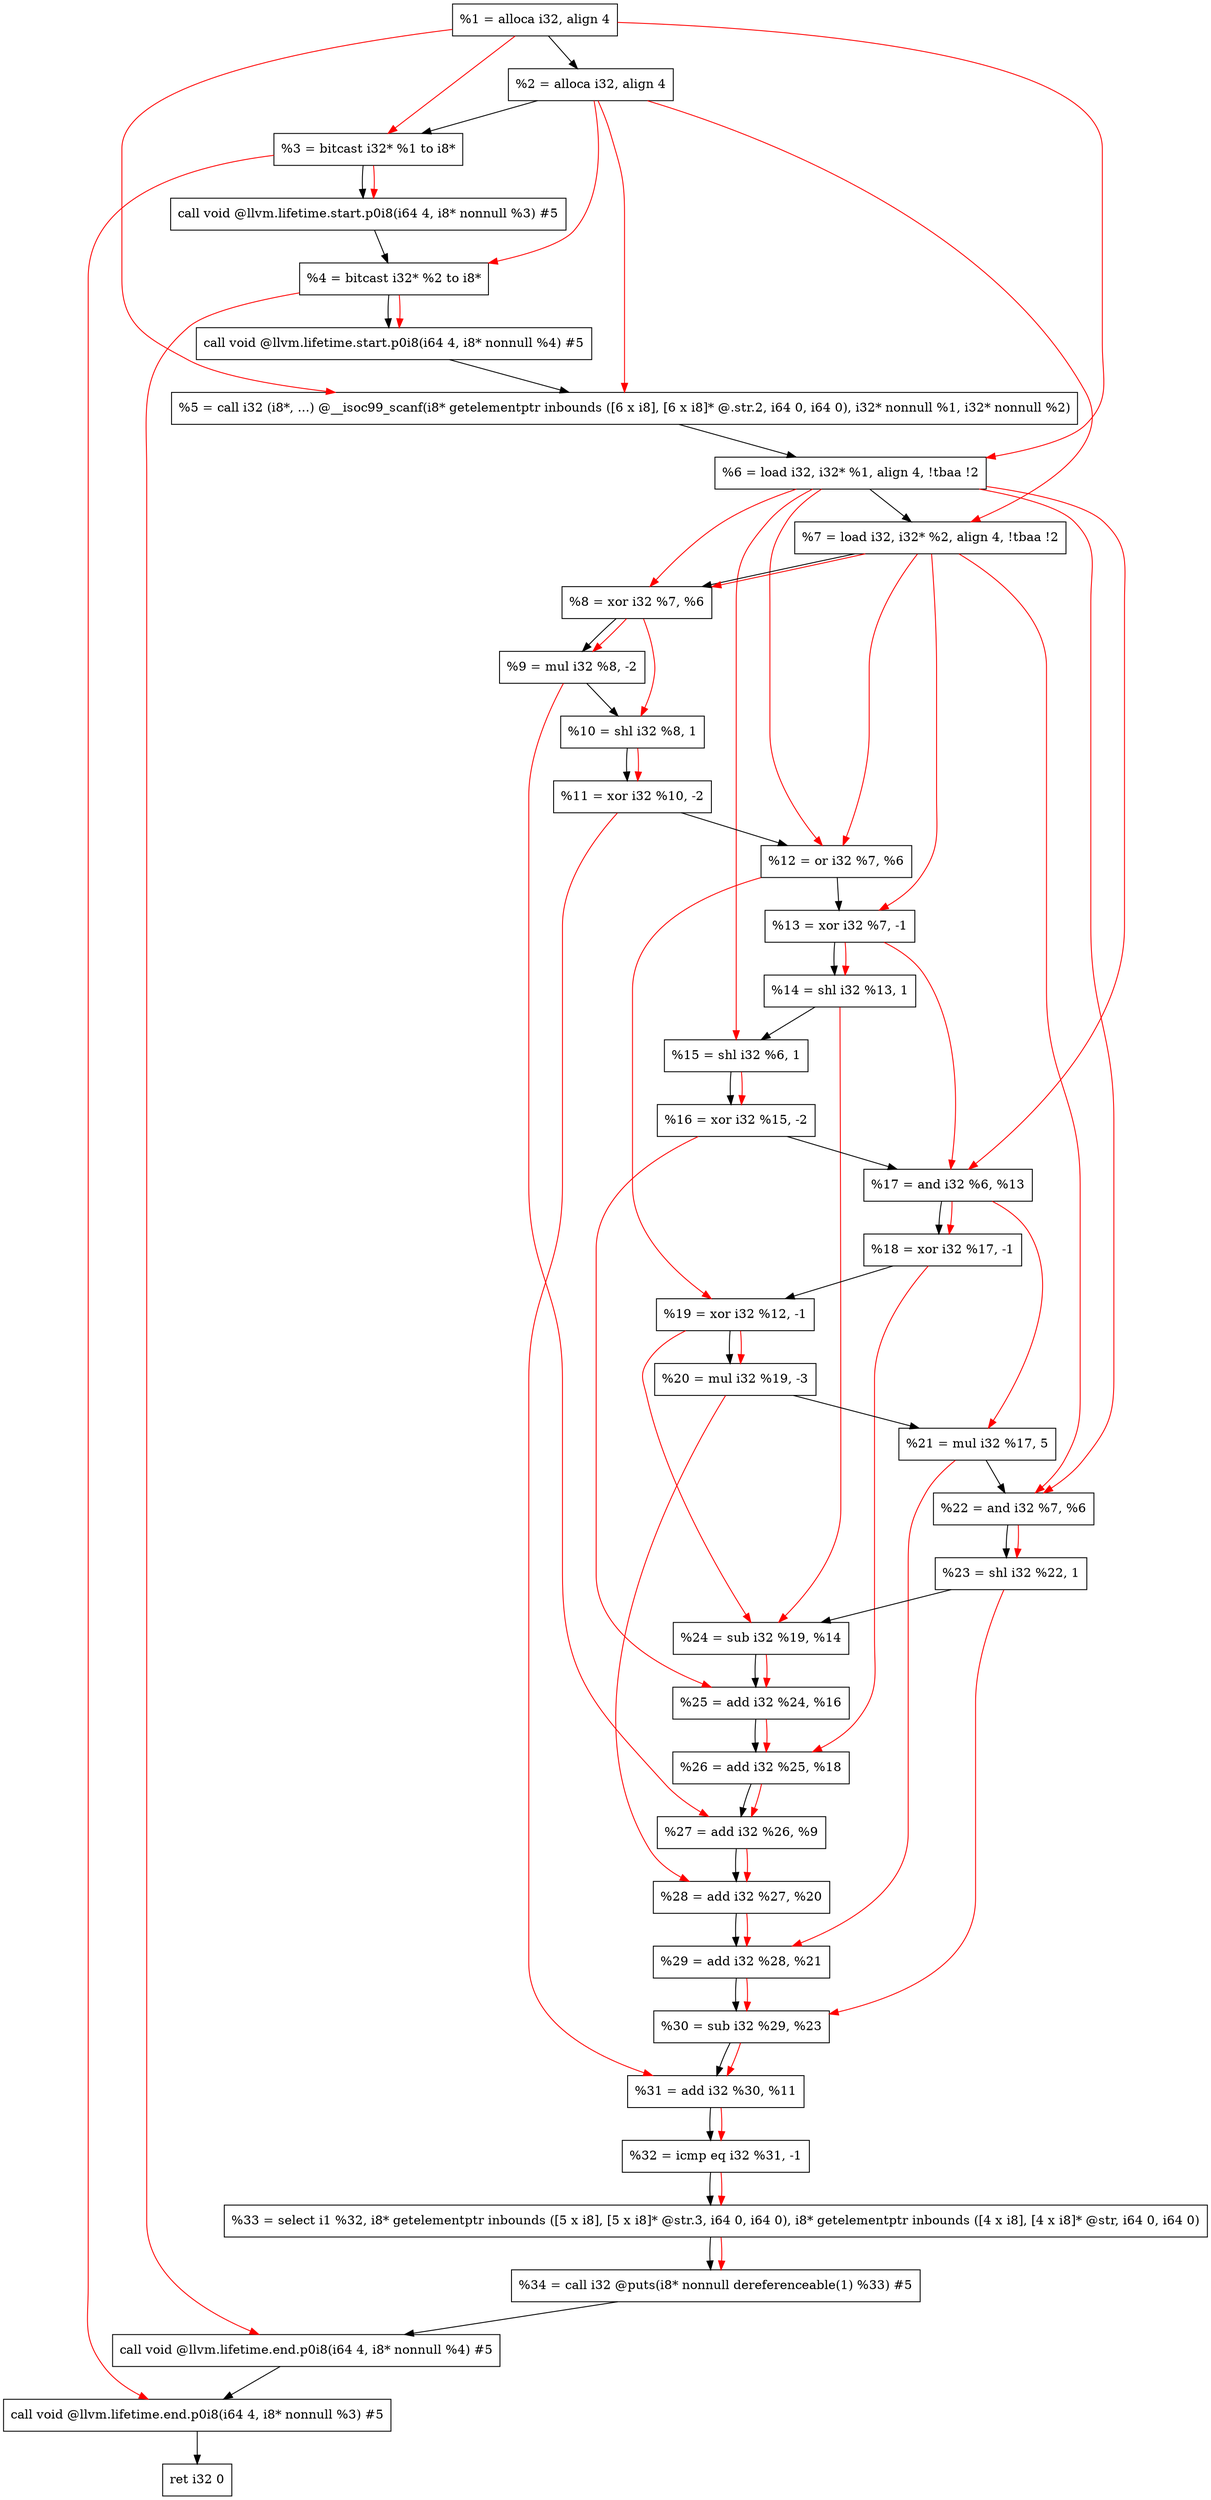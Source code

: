 digraph "DFG for'main' function" {
	Node0x6b1dc8[shape=record, label="  %1 = alloca i32, align 4"];
	Node0x6b1e48[shape=record, label="  %2 = alloca i32, align 4"];
	Node0x6b1ed8[shape=record, label="  %3 = bitcast i32* %1 to i8*"];
	Node0x6b2338[shape=record, label="  call void @llvm.lifetime.start.p0i8(i64 4, i8* nonnull %3) #5"];
	Node0x6b2418[shape=record, label="  %4 = bitcast i32* %2 to i8*"];
	Node0x6b2538[shape=record, label="  call void @llvm.lifetime.start.p0i8(i64 4, i8* nonnull %4) #5"];
	Node0x6b2770[shape=record, label="  %5 = call i32 (i8*, ...) @__isoc99_scanf(i8* getelementptr inbounds ([6 x i8], [6 x i8]* @.str.2, i64 0, i64 0), i32* nonnull %1, i32* nonnull %2)"];
	Node0x6b2828[shape=record, label="  %6 = load i32, i32* %1, align 4, !tbaa !2"];
	Node0x6b3798[shape=record, label="  %7 = load i32, i32* %2, align 4, !tbaa !2"];
	Node0x6b3e20[shape=record, label="  %8 = xor i32 %7, %6"];
	Node0x6b3e90[shape=record, label="  %9 = mul i32 %8, -2"];
	Node0x6b3f00[shape=record, label="  %10 = shl i32 %8, 1"];
	Node0x6b3f70[shape=record, label="  %11 = xor i32 %10, -2"];
	Node0x6b3fe0[shape=record, label="  %12 = or i32 %7, %6"];
	Node0x6b4050[shape=record, label="  %13 = xor i32 %7, -1"];
	Node0x6b40c0[shape=record, label="  %14 = shl i32 %13, 1"];
	Node0x6b4130[shape=record, label="  %15 = shl i32 %6, 1"];
	Node0x6b41a0[shape=record, label="  %16 = xor i32 %15, -2"];
	Node0x6b4210[shape=record, label="  %17 = and i32 %6, %13"];
	Node0x6b4280[shape=record, label="  %18 = xor i32 %17, -1"];
	Node0x6b42f0[shape=record, label="  %19 = xor i32 %12, -1"];
	Node0x6b4360[shape=record, label="  %20 = mul i32 %19, -3"];
	Node0x6b43d0[shape=record, label="  %21 = mul i32 %17, 5"];
	Node0x6b4440[shape=record, label="  %22 = and i32 %7, %6"];
	Node0x6b44b0[shape=record, label="  %23 = shl i32 %22, 1"];
	Node0x6b4520[shape=record, label="  %24 = sub i32 %19, %14"];
	Node0x6b4590[shape=record, label="  %25 = add i32 %24, %16"];
	Node0x6b4600[shape=record, label="  %26 = add i32 %25, %18"];
	Node0x6b4670[shape=record, label="  %27 = add i32 %26, %9"];
	Node0x6b46e0[shape=record, label="  %28 = add i32 %27, %20"];
	Node0x6b4750[shape=record, label="  %29 = add i32 %28, %21"];
	Node0x6b47c0[shape=record, label="  %30 = sub i32 %29, %23"];
	Node0x6b4830[shape=record, label="  %31 = add i32 %30, %11"];
	Node0x6b48a0[shape=record, label="  %32 = icmp eq i32 %31, -1"];
	Node0x6529d8[shape=record, label="  %33 = select i1 %32, i8* getelementptr inbounds ([5 x i8], [5 x i8]* @str.3, i64 0, i64 0), i8* getelementptr inbounds ([4 x i8], [4 x i8]* @str, i64 0, i64 0)"];
	Node0x6b4b40[shape=record, label="  %34 = call i32 @puts(i8* nonnull dereferenceable(1) %33) #5"];
	Node0x6b4d98[shape=record, label="  call void @llvm.lifetime.end.p0i8(i64 4, i8* nonnull %4) #5"];
	Node0x6b4ef8[shape=record, label="  call void @llvm.lifetime.end.p0i8(i64 4, i8* nonnull %3) #5"];
	Node0x6b4fb8[shape=record, label="  ret i32 0"];
	Node0x6b1dc8 -> Node0x6b1e48;
	Node0x6b1e48 -> Node0x6b1ed8;
	Node0x6b1ed8 -> Node0x6b2338;
	Node0x6b2338 -> Node0x6b2418;
	Node0x6b2418 -> Node0x6b2538;
	Node0x6b2538 -> Node0x6b2770;
	Node0x6b2770 -> Node0x6b2828;
	Node0x6b2828 -> Node0x6b3798;
	Node0x6b3798 -> Node0x6b3e20;
	Node0x6b3e20 -> Node0x6b3e90;
	Node0x6b3e90 -> Node0x6b3f00;
	Node0x6b3f00 -> Node0x6b3f70;
	Node0x6b3f70 -> Node0x6b3fe0;
	Node0x6b3fe0 -> Node0x6b4050;
	Node0x6b4050 -> Node0x6b40c0;
	Node0x6b40c0 -> Node0x6b4130;
	Node0x6b4130 -> Node0x6b41a0;
	Node0x6b41a0 -> Node0x6b4210;
	Node0x6b4210 -> Node0x6b4280;
	Node0x6b4280 -> Node0x6b42f0;
	Node0x6b42f0 -> Node0x6b4360;
	Node0x6b4360 -> Node0x6b43d0;
	Node0x6b43d0 -> Node0x6b4440;
	Node0x6b4440 -> Node0x6b44b0;
	Node0x6b44b0 -> Node0x6b4520;
	Node0x6b4520 -> Node0x6b4590;
	Node0x6b4590 -> Node0x6b4600;
	Node0x6b4600 -> Node0x6b4670;
	Node0x6b4670 -> Node0x6b46e0;
	Node0x6b46e0 -> Node0x6b4750;
	Node0x6b4750 -> Node0x6b47c0;
	Node0x6b47c0 -> Node0x6b4830;
	Node0x6b4830 -> Node0x6b48a0;
	Node0x6b48a0 -> Node0x6529d8;
	Node0x6529d8 -> Node0x6b4b40;
	Node0x6b4b40 -> Node0x6b4d98;
	Node0x6b4d98 -> Node0x6b4ef8;
	Node0x6b4ef8 -> Node0x6b4fb8;
edge [color=red]
	Node0x6b1dc8 -> Node0x6b1ed8;
	Node0x6b1ed8 -> Node0x6b2338;
	Node0x6b1e48 -> Node0x6b2418;
	Node0x6b2418 -> Node0x6b2538;
	Node0x6b1dc8 -> Node0x6b2770;
	Node0x6b1e48 -> Node0x6b2770;
	Node0x6b1dc8 -> Node0x6b2828;
	Node0x6b1e48 -> Node0x6b3798;
	Node0x6b3798 -> Node0x6b3e20;
	Node0x6b2828 -> Node0x6b3e20;
	Node0x6b3e20 -> Node0x6b3e90;
	Node0x6b3e20 -> Node0x6b3f00;
	Node0x6b3f00 -> Node0x6b3f70;
	Node0x6b3798 -> Node0x6b3fe0;
	Node0x6b2828 -> Node0x6b3fe0;
	Node0x6b3798 -> Node0x6b4050;
	Node0x6b4050 -> Node0x6b40c0;
	Node0x6b2828 -> Node0x6b4130;
	Node0x6b4130 -> Node0x6b41a0;
	Node0x6b2828 -> Node0x6b4210;
	Node0x6b4050 -> Node0x6b4210;
	Node0x6b4210 -> Node0x6b4280;
	Node0x6b3fe0 -> Node0x6b42f0;
	Node0x6b42f0 -> Node0x6b4360;
	Node0x6b4210 -> Node0x6b43d0;
	Node0x6b3798 -> Node0x6b4440;
	Node0x6b2828 -> Node0x6b4440;
	Node0x6b4440 -> Node0x6b44b0;
	Node0x6b42f0 -> Node0x6b4520;
	Node0x6b40c0 -> Node0x6b4520;
	Node0x6b4520 -> Node0x6b4590;
	Node0x6b41a0 -> Node0x6b4590;
	Node0x6b4590 -> Node0x6b4600;
	Node0x6b4280 -> Node0x6b4600;
	Node0x6b4600 -> Node0x6b4670;
	Node0x6b3e90 -> Node0x6b4670;
	Node0x6b4670 -> Node0x6b46e0;
	Node0x6b4360 -> Node0x6b46e0;
	Node0x6b46e0 -> Node0x6b4750;
	Node0x6b43d0 -> Node0x6b4750;
	Node0x6b4750 -> Node0x6b47c0;
	Node0x6b44b0 -> Node0x6b47c0;
	Node0x6b47c0 -> Node0x6b4830;
	Node0x6b3f70 -> Node0x6b4830;
	Node0x6b4830 -> Node0x6b48a0;
	Node0x6b48a0 -> Node0x6529d8;
	Node0x6529d8 -> Node0x6b4b40;
	Node0x6b2418 -> Node0x6b4d98;
	Node0x6b1ed8 -> Node0x6b4ef8;
}
